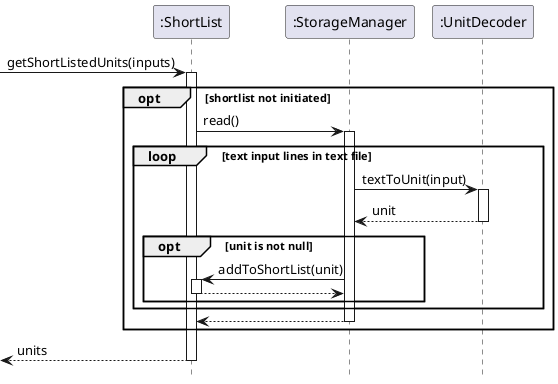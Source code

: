@startuml
'https://plantuml.com/sequence-diagram
hide footbox
[-> ":ShortList": getShortListedUnits(inputs)
activate ":ShortList"
opt shortlist not initiated
    ":ShortList" -> ":StorageManager": read()
    activate ":StorageManager"
    loop text input lines in text file
        ":StorageManager" -> ":UnitDecoder": textToUnit(input)
        activate ":UnitDecoder"
        ":StorageManager" <-- ":UnitDecoder": unit
        deactivate ":UnitDecoder"
        opt unit is not null
            ":StorageManager" -> ":ShortList": addToShortList(unit)
            activate ":ShortList"
            ":ShortList" --> ":StorageManager"
            deactivate ":ShortList"
        end
    end
    ":ShortList" <-- ":StorageManager"
    deactivate ":StorageManager"
end
[<-- ":ShortList": units
deactivate ":ShortList"
@enduml